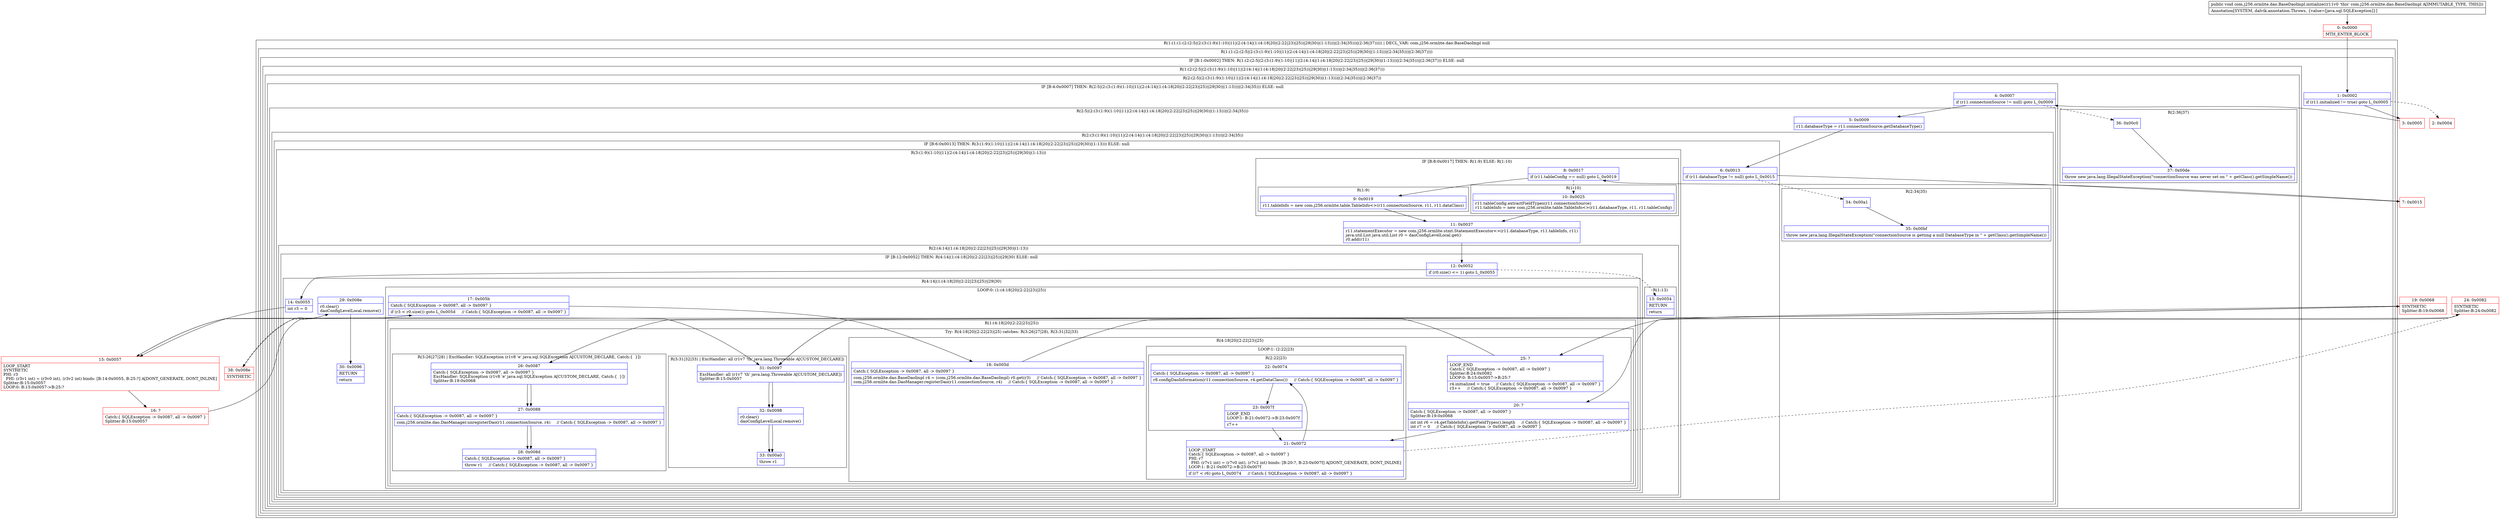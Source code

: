 digraph "CFG forcom.j256.ormlite.dao.BaseDaoImpl.initialize()V" {
subgraph cluster_Region_570763542 {
label = "R(1:(1:(1:(2:(2:5|(2:(3:(1:9)(1:10)|11|(2:(4:14|(1:(4:18|20|(2:22|23)|25))|29|30)|(1:13)))|(2:34|35)))|(2:36|37))))) | DECL_VAR: com.j256.ormlite.dao.BaseDaoImpl null\l";
node [shape=record,color=blue];
subgraph cluster_Region_1279541483 {
label = "R(1:(1:(2:(2:5|(2:(3:(1:9)(1:10)|11|(2:(4:14|(1:(4:18|20|(2:22|23)|25))|29|30)|(1:13)))|(2:34|35)))|(2:36|37))))";
node [shape=record,color=blue];
subgraph cluster_IfRegion_1752436258 {
label = "IF [B:1:0x0002] THEN: R(1:(2:(2:5|(2:(3:(1:9)(1:10)|11|(2:(4:14|(1:(4:18|20|(2:22|23)|25))|29|30)|(1:13)))|(2:34|35)))|(2:36|37))) ELSE: null";
node [shape=record,color=blue];
Node_1 [shape=record,label="{1\:\ 0x0002|if (r11.initialized != true) goto L_0x0005\l}"];
subgraph cluster_Region_428947734 {
label = "R(1:(2:(2:5|(2:(3:(1:9)(1:10)|11|(2:(4:14|(1:(4:18|20|(2:22|23)|25))|29|30)|(1:13)))|(2:34|35)))|(2:36|37)))";
node [shape=record,color=blue];
subgraph cluster_Region_316145323 {
label = "R(2:(2:5|(2:(3:(1:9)(1:10)|11|(2:(4:14|(1:(4:18|20|(2:22|23)|25))|29|30)|(1:13)))|(2:34|35)))|(2:36|37))";
node [shape=record,color=blue];
subgraph cluster_IfRegion_2096805634 {
label = "IF [B:4:0x0007] THEN: R(2:5|(2:(3:(1:9)(1:10)|11|(2:(4:14|(1:(4:18|20|(2:22|23)|25))|29|30)|(1:13)))|(2:34|35))) ELSE: null";
node [shape=record,color=blue];
Node_4 [shape=record,label="{4\:\ 0x0007|if (r11.connectionSource != null) goto L_0x0009\l}"];
subgraph cluster_Region_884454305 {
label = "R(2:5|(2:(3:(1:9)(1:10)|11|(2:(4:14|(1:(4:18|20|(2:22|23)|25))|29|30)|(1:13)))|(2:34|35)))";
node [shape=record,color=blue];
Node_5 [shape=record,label="{5\:\ 0x0009|r11.databaseType = r11.connectionSource.getDatabaseType()\l}"];
subgraph cluster_Region_620656040 {
label = "R(2:(3:(1:9)(1:10)|11|(2:(4:14|(1:(4:18|20|(2:22|23)|25))|29|30)|(1:13)))|(2:34|35))";
node [shape=record,color=blue];
subgraph cluster_IfRegion_166847802 {
label = "IF [B:6:0x0013] THEN: R(3:(1:9)(1:10)|11|(2:(4:14|(1:(4:18|20|(2:22|23)|25))|29|30)|(1:13))) ELSE: null";
node [shape=record,color=blue];
Node_6 [shape=record,label="{6\:\ 0x0013|if (r11.databaseType != null) goto L_0x0015\l}"];
subgraph cluster_Region_344629157 {
label = "R(3:(1:9)(1:10)|11|(2:(4:14|(1:(4:18|20|(2:22|23)|25))|29|30)|(1:13)))";
node [shape=record,color=blue];
subgraph cluster_IfRegion_546967969 {
label = "IF [B:8:0x0017] THEN: R(1:9) ELSE: R(1:10)";
node [shape=record,color=blue];
Node_8 [shape=record,label="{8\:\ 0x0017|if (r11.tableConfig == null) goto L_0x0019\l}"];
subgraph cluster_Region_700028072 {
label = "R(1:9)";
node [shape=record,color=blue];
Node_9 [shape=record,label="{9\:\ 0x0019|r11.tableInfo = new com.j256.ormlite.table.TableInfo\<\>(r11.connectionSource, r11, r11.dataClass)\l}"];
}
subgraph cluster_Region_2126374658 {
label = "R(1:10)";
node [shape=record,color=blue];
Node_10 [shape=record,label="{10\:\ 0x0025|r11.tableConfig.extractFieldTypes(r11.connectionSource)\lr11.tableInfo = new com.j256.ormlite.table.TableInfo\<\>(r11.databaseType, r11, r11.tableConfig)\l}"];
}
}
Node_11 [shape=record,label="{11\:\ 0x0037|r11.statementExecutor = new com.j256.ormlite.stmt.StatementExecutor\<\>(r11.databaseType, r11.tableInfo, r11)\ljava.util.List java.util.List r0 = daoConfigLevelLocal.get()\lr0.add(r11)\l}"];
subgraph cluster_Region_2019759578 {
label = "R(2:(4:14|(1:(4:18|20|(2:22|23)|25))|29|30)|(1:13))";
node [shape=record,color=blue];
subgraph cluster_IfRegion_1361495963 {
label = "IF [B:12:0x0052] THEN: R(4:14|(1:(4:18|20|(2:22|23)|25))|29|30) ELSE: null";
node [shape=record,color=blue];
Node_12 [shape=record,label="{12\:\ 0x0052|if (r0.size() \<= 1) goto L_0x0055\l}"];
subgraph cluster_Region_1171616781 {
label = "R(4:14|(1:(4:18|20|(2:22|23)|25))|29|30)";
node [shape=record,color=blue];
Node_14 [shape=record,label="{14\:\ 0x0055|int r3 = 0\l}"];
subgraph cluster_LoopRegion_1407547944 {
label = "LOOP:0: (1:(4:18|20|(2:22|23)|25))";
node [shape=record,color=blue];
Node_17 [shape=record,label="{17\:\ 0x005b|Catch:\{ SQLException \-\> 0x0087, all \-\> 0x0097 \}\l|if (r3 \< r0.size()) goto L_0x005d     \/\/ Catch:\{ SQLException \-\> 0x0087, all \-\> 0x0097 \}\l}"];
subgraph cluster_Region_134481006 {
label = "R(1:(4:18|20|(2:22|23)|25))";
node [shape=record,color=blue];
subgraph cluster_TryCatchRegion_1836965138 {
label = "Try: R(4:18|20|(2:22|23)|25) catches: R(3:26|27|28), R(3:31|32|33)";
node [shape=record,color=blue];
subgraph cluster_Region_1654630797 {
label = "R(4:18|20|(2:22|23)|25)";
node [shape=record,color=blue];
Node_18 [shape=record,label="{18\:\ 0x005d|Catch:\{ SQLException \-\> 0x0087, all \-\> 0x0097 \}\l|com.j256.ormlite.dao.BaseDaoImpl r4 = (com.j256.ormlite.dao.BaseDaoImpl) r0.get(r3)     \/\/ Catch:\{ SQLException \-\> 0x0087, all \-\> 0x0097 \}\lcom.j256.ormlite.dao.DaoManager.registerDao(r11.connectionSource, r4)     \/\/ Catch:\{ SQLException \-\> 0x0087, all \-\> 0x0097 \}\l}"];
Node_20 [shape=record,label="{20\:\ ?|Catch:\{ SQLException \-\> 0x0087, all \-\> 0x0097 \}\lSplitter:B:19:0x0068\l|int int r6 = r4.getTableInfo().getFieldTypes().length     \/\/ Catch:\{ SQLException \-\> 0x0087, all \-\> 0x0097 \}\lint r7 = 0     \/\/ Catch:\{ SQLException \-\> 0x0087, all \-\> 0x0097 \}\l}"];
subgraph cluster_LoopRegion_2095690312 {
label = "LOOP:1: (2:22|23)";
node [shape=record,color=blue];
Node_21 [shape=record,label="{21\:\ 0x0072|LOOP_START\lCatch:\{ SQLException \-\> 0x0087, all \-\> 0x0097 \}\lPHI: r7 \l  PHI: (r7v1 int) = (r7v0 int), (r7v2 int) binds: [B:20:?, B:23:0x007f] A[DONT_GENERATE, DONT_INLINE]\lLOOP:1: B:21:0x0072\-\>B:23:0x007f\l|if (r7 \< r6) goto L_0x0074     \/\/ Catch:\{ SQLException \-\> 0x0087, all \-\> 0x0097 \}\l}"];
subgraph cluster_Region_1025077925 {
label = "R(2:22|23)";
node [shape=record,color=blue];
Node_22 [shape=record,label="{22\:\ 0x0074|Catch:\{ SQLException \-\> 0x0087, all \-\> 0x0097 \}\l|r8.configDaoInformation(r11.connectionSource, r4.getDataClass())     \/\/ Catch:\{ SQLException \-\> 0x0087, all \-\> 0x0097 \}\l}"];
Node_23 [shape=record,label="{23\:\ 0x007f|LOOP_END\lLOOP:1: B:21:0x0072\-\>B:23:0x007f\l|r7++\l}"];
}
}
Node_25 [shape=record,label="{25\:\ ?|LOOP_END\lCatch:\{ SQLException \-\> 0x0087, all \-\> 0x0097 \}\lSplitter:B:24:0x0082\lLOOP:0: B:15:0x0057\-\>B:25:?\l|r4.initialized = true     \/\/ Catch:\{ SQLException \-\> 0x0087, all \-\> 0x0097 \}\lr3++     \/\/ Catch:\{ SQLException \-\> 0x0087, all \-\> 0x0097 \}\l}"];
}
subgraph cluster_Region_576026442 {
label = "R(3:26|27|28) | ExcHandler: SQLException (r1v8 'e' java.sql.SQLException A[CUSTOM_DECLARE, Catch:\{  \}])\l";
node [shape=record,color=blue];
Node_26 [shape=record,label="{26\:\ 0x0087|Catch:\{ SQLException \-\> 0x0087, all \-\> 0x0097 \}\lExcHandler: SQLException (r1v8 'e' java.sql.SQLException A[CUSTOM_DECLARE, Catch:\{  \}])\lSplitter:B:19:0x0068\l}"];
Node_27 [shape=record,label="{27\:\ 0x0088|Catch:\{ SQLException \-\> 0x0087, all \-\> 0x0097 \}\l|com.j256.ormlite.dao.DaoManager.unregisterDao(r11.connectionSource, r4)     \/\/ Catch:\{ SQLException \-\> 0x0087, all \-\> 0x0097 \}\l}"];
Node_28 [shape=record,label="{28\:\ 0x008d|Catch:\{ SQLException \-\> 0x0087, all \-\> 0x0097 \}\l|throw r1     \/\/ Catch:\{ SQLException \-\> 0x0087, all \-\> 0x0097 \}\l}"];
}
subgraph cluster_Region_573072844 {
label = "R(3:31|32|33) | ExcHandler: all (r1v7 'th' java.lang.Throwable A[CUSTOM_DECLARE])\l";
node [shape=record,color=blue];
Node_31 [shape=record,label="{31\:\ 0x0097|ExcHandler: all (r1v7 'th' java.lang.Throwable A[CUSTOM_DECLARE])\lSplitter:B:15:0x0057\l}"];
Node_32 [shape=record,label="{32\:\ 0x0098|r0.clear()\ldaoConfigLevelLocal.remove()\l}"];
Node_33 [shape=record,label="{33\:\ 0x00a0|throw r1\l}"];
}
}
}
}
Node_29 [shape=record,label="{29\:\ 0x008e|r0.clear()\ldaoConfigLevelLocal.remove()\l}"];
Node_30 [shape=record,label="{30\:\ 0x0096|RETURN\l|return\l}"];
}
}
subgraph cluster_Region_482649546 {
label = "R(1:13)";
node [shape=record,color=blue];
Node_13 [shape=record,label="{13\:\ 0x0054|RETURN\l|return\l}"];
}
}
}
}
subgraph cluster_Region_877393224 {
label = "R(2:34|35)";
node [shape=record,color=blue];
Node_34 [shape=record,label="{34\:\ 0x00a1}"];
Node_35 [shape=record,label="{35\:\ 0x00bf|throw new java.lang.IllegalStateException(\"connectionSource is getting a null DatabaseType in \" + getClass().getSimpleName())\l}"];
}
}
}
}
subgraph cluster_Region_937245598 {
label = "R(2:36|37)";
node [shape=record,color=blue];
Node_36 [shape=record,label="{36\:\ 0x00c0}"];
Node_37 [shape=record,label="{37\:\ 0x00de|throw new java.lang.IllegalStateException(\"connectionSource was never set on \" + getClass().getSimpleName())\l}"];
}
}
}
}
}
}
subgraph cluster_Region_573072844 {
label = "R(3:31|32|33) | ExcHandler: all (r1v7 'th' java.lang.Throwable A[CUSTOM_DECLARE])\l";
node [shape=record,color=blue];
Node_31 [shape=record,label="{31\:\ 0x0097|ExcHandler: all (r1v7 'th' java.lang.Throwable A[CUSTOM_DECLARE])\lSplitter:B:15:0x0057\l}"];
Node_32 [shape=record,label="{32\:\ 0x0098|r0.clear()\ldaoConfigLevelLocal.remove()\l}"];
Node_33 [shape=record,label="{33\:\ 0x00a0|throw r1\l}"];
}
subgraph cluster_Region_576026442 {
label = "R(3:26|27|28) | ExcHandler: SQLException (r1v8 'e' java.sql.SQLException A[CUSTOM_DECLARE, Catch:\{  \}])\l";
node [shape=record,color=blue];
Node_26 [shape=record,label="{26\:\ 0x0087|Catch:\{ SQLException \-\> 0x0087, all \-\> 0x0097 \}\lExcHandler: SQLException (r1v8 'e' java.sql.SQLException A[CUSTOM_DECLARE, Catch:\{  \}])\lSplitter:B:19:0x0068\l}"];
Node_27 [shape=record,label="{27\:\ 0x0088|Catch:\{ SQLException \-\> 0x0087, all \-\> 0x0097 \}\l|com.j256.ormlite.dao.DaoManager.unregisterDao(r11.connectionSource, r4)     \/\/ Catch:\{ SQLException \-\> 0x0087, all \-\> 0x0097 \}\l}"];
Node_28 [shape=record,label="{28\:\ 0x008d|Catch:\{ SQLException \-\> 0x0087, all \-\> 0x0097 \}\l|throw r1     \/\/ Catch:\{ SQLException \-\> 0x0087, all \-\> 0x0097 \}\l}"];
}
Node_0 [shape=record,color=red,label="{0\:\ 0x0000|MTH_ENTER_BLOCK\l}"];
Node_2 [shape=record,color=red,label="{2\:\ 0x0004}"];
Node_3 [shape=record,color=red,label="{3\:\ 0x0005}"];
Node_7 [shape=record,color=red,label="{7\:\ 0x0015}"];
Node_15 [shape=record,color=red,label="{15\:\ 0x0057|LOOP_START\lSYNTHETIC\lPHI: r3 \l  PHI: (r3v1 int) = (r3v0 int), (r3v2 int) binds: [B:14:0x0055, B:25:?] A[DONT_GENERATE, DONT_INLINE]\lSplitter:B:15:0x0057\lLOOP:0: B:15:0x0057\-\>B:25:?\l}"];
Node_16 [shape=record,color=red,label="{16\:\ ?|Catch:\{ SQLException \-\> 0x0087, all \-\> 0x0097 \}\lSplitter:B:15:0x0057\l}"];
Node_19 [shape=record,color=red,label="{19\:\ 0x0068|SYNTHETIC\lSplitter:B:19:0x0068\l}"];
Node_24 [shape=record,color=red,label="{24\:\ 0x0082|SYNTHETIC\lSplitter:B:24:0x0082\l}"];
Node_38 [shape=record,color=red,label="{38\:\ 0x008e|SYNTHETIC\l}"];
MethodNode[shape=record,label="{public void com.j256.ormlite.dao.BaseDaoImpl.initialize((r11v0 'this' com.j256.ormlite.dao.BaseDaoImpl A[IMMUTABLE_TYPE, THIS]))  | Annotation[SYSTEM, dalvik.annotation.Throws, \{value=[java.sql.SQLException]\}]\l}"];
MethodNode -> Node_0;
Node_1 -> Node_2[style=dashed];
Node_1 -> Node_3;
Node_4 -> Node_5;
Node_4 -> Node_36[style=dashed];
Node_5 -> Node_6;
Node_6 -> Node_7;
Node_6 -> Node_34[style=dashed];
Node_8 -> Node_9;
Node_8 -> Node_10[style=dashed];
Node_9 -> Node_11;
Node_10 -> Node_11;
Node_11 -> Node_12;
Node_12 -> Node_13[style=dashed];
Node_12 -> Node_14;
Node_14 -> Node_15;
Node_17 -> Node_18;
Node_17 -> Node_38[style=dashed];
Node_18 -> Node_19;
Node_20 -> Node_21;
Node_21 -> Node_22;
Node_21 -> Node_24[style=dashed];
Node_22 -> Node_23;
Node_23 -> Node_21;
Node_25 -> Node_15;
Node_26 -> Node_27;
Node_27 -> Node_28;
Node_31 -> Node_32;
Node_32 -> Node_33;
Node_29 -> Node_30;
Node_34 -> Node_35;
Node_36 -> Node_37;
Node_31 -> Node_32;
Node_32 -> Node_33;
Node_26 -> Node_27;
Node_27 -> Node_28;
Node_0 -> Node_1;
Node_3 -> Node_4;
Node_7 -> Node_8;
Node_15 -> Node_16;
Node_15 -> Node_31;
Node_16 -> Node_17;
Node_19 -> Node_20;
Node_19 -> Node_26;
Node_19 -> Node_31;
Node_24 -> Node_25;
Node_24 -> Node_31;
Node_38 -> Node_29;
}

